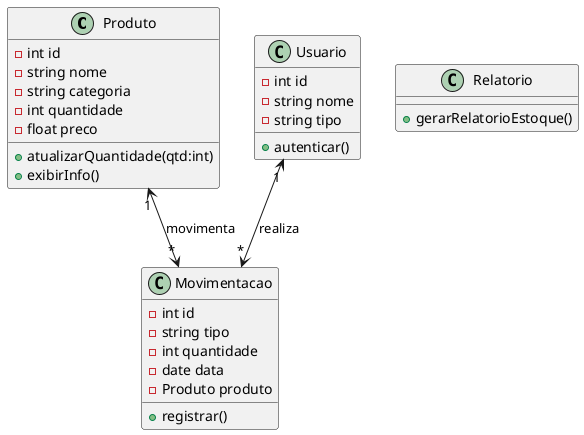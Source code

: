 @startuml Diagrama de classes
class Produto {
  -int id
  -string nome
  -string categoria
  -int quantidade
  -float preco
  +atualizarQuantidade(qtd:int)
  +exibirInfo()
}

class Movimentacao {
  -int id
  -string tipo
  -int quantidade
  -date data
  -Produto produto
  +registrar()
}

class Usuario {
  -int id
  -string nome
  -string tipo
  +autenticar()
}

class Relatorio {
  +gerarRelatorioEstoque()
}

Produto "1" <--> "*" Movimentacao : movimenta
Usuario "1" <--> "*" Movimentacao : realiza
@enduml